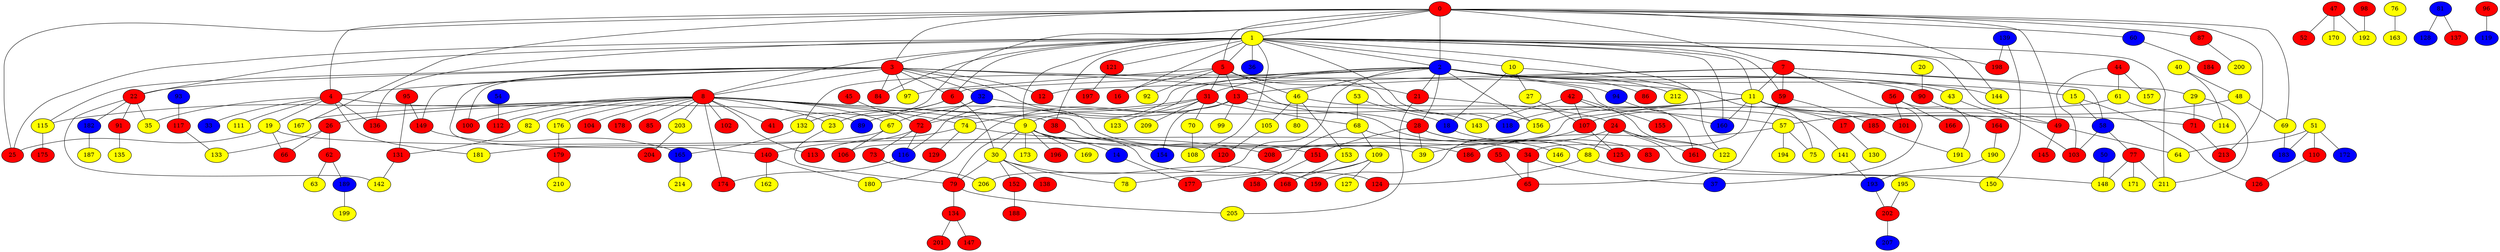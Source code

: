 graph {
0 [style = filled fillcolor = red];
1 [style = filled fillcolor = yellow];
2 [style = filled fillcolor = blue];
3 [style = filled fillcolor = red];
4 [style = filled fillcolor = red];
5 [style = filled fillcolor = red];
6 [style = filled fillcolor = red];
7 [style = filled fillcolor = red];
8 [style = filled fillcolor = red];
9 [style = filled fillcolor = yellow];
10 [style = filled fillcolor = yellow];
11 [style = filled fillcolor = yellow];
12 [style = filled fillcolor = red];
13 [style = filled fillcolor = red];
14 [style = filled fillcolor = blue];
15 [style = filled fillcolor = yellow];
16 [style = filled fillcolor = red];
17 [style = filled fillcolor = red];
18 [style = filled fillcolor = blue];
19 [style = filled fillcolor = yellow];
20 [style = filled fillcolor = yellow];
21 [style = filled fillcolor = red];
22 [style = filled fillcolor = red];
23 [style = filled fillcolor = yellow];
24 [style = filled fillcolor = red];
25 [style = filled fillcolor = red];
26 [style = filled fillcolor = red];
27 [style = filled fillcolor = yellow];
28 [style = filled fillcolor = red];
29 [style = filled fillcolor = yellow];
30 [style = filled fillcolor = yellow];
31 [style = filled fillcolor = red];
32 [style = filled fillcolor = blue];
33 [style = filled fillcolor = blue];
34 [style = filled fillcolor = red];
35 [style = filled fillcolor = yellow];
36 [style = filled fillcolor = blue];
37 [style = filled fillcolor = blue];
38 [style = filled fillcolor = red];
39 [style = filled fillcolor = yellow];
40 [style = filled fillcolor = yellow];
41 [style = filled fillcolor = red];
42 [style = filled fillcolor = red];
43 [style = filled fillcolor = yellow];
44 [style = filled fillcolor = red];
45 [style = filled fillcolor = red];
46 [style = filled fillcolor = yellow];
47 [style = filled fillcolor = red];
48 [style = filled fillcolor = yellow];
49 [style = filled fillcolor = red];
50 [style = filled fillcolor = blue];
51 [style = filled fillcolor = yellow];
52 [style = filled fillcolor = red];
53 [style = filled fillcolor = yellow];
54 [style = filled fillcolor = blue];
55 [style = filled fillcolor = red];
56 [style = filled fillcolor = red];
57 [style = filled fillcolor = yellow];
58 [style = filled fillcolor = blue];
59 [style = filled fillcolor = red];
60 [style = filled fillcolor = blue];
61 [style = filled fillcolor = yellow];
62 [style = filled fillcolor = red];
63 [style = filled fillcolor = yellow];
64 [style = filled fillcolor = yellow];
65 [style = filled fillcolor = red];
66 [style = filled fillcolor = red];
67 [style = filled fillcolor = yellow];
68 [style = filled fillcolor = yellow];
69 [style = filled fillcolor = yellow];
70 [style = filled fillcolor = yellow];
71 [style = filled fillcolor = red];
72 [style = filled fillcolor = red];
73 [style = filled fillcolor = red];
74 [style = filled fillcolor = yellow];
75 [style = filled fillcolor = yellow];
76 [style = filled fillcolor = yellow];
77 [style = filled fillcolor = red];
78 [style = filled fillcolor = yellow];
79 [style = filled fillcolor = red];
80 [style = filled fillcolor = yellow];
81 [style = filled fillcolor = blue];
82 [style = filled fillcolor = yellow];
83 [style = filled fillcolor = red];
84 [style = filled fillcolor = red];
85 [style = filled fillcolor = red];
86 [style = filled fillcolor = red];
87 [style = filled fillcolor = red];
88 [style = filled fillcolor = yellow];
89 [style = filled fillcolor = blue];
90 [style = filled fillcolor = red];
91 [style = filled fillcolor = red];
92 [style = filled fillcolor = yellow];
93 [style = filled fillcolor = blue];
94 [style = filled fillcolor = blue];
95 [style = filled fillcolor = red];
96 [style = filled fillcolor = red];
97 [style = filled fillcolor = yellow];
98 [style = filled fillcolor = red];
99 [style = filled fillcolor = yellow];
100 [style = filled fillcolor = red];
101 [style = filled fillcolor = red];
102 [style = filled fillcolor = red];
103 [style = filled fillcolor = red];
104 [style = filled fillcolor = red];
105 [style = filled fillcolor = yellow];
106 [style = filled fillcolor = red];
107 [style = filled fillcolor = red];
108 [style = filled fillcolor = yellow];
109 [style = filled fillcolor = yellow];
110 [style = filled fillcolor = red];
111 [style = filled fillcolor = yellow];
112 [style = filled fillcolor = red];
113 [style = filled fillcolor = red];
114 [style = filled fillcolor = yellow];
115 [style = filled fillcolor = yellow];
116 [style = filled fillcolor = blue];
117 [style = filled fillcolor = red];
118 [style = filled fillcolor = blue];
119 [style = filled fillcolor = blue];
120 [style = filled fillcolor = red];
121 [style = filled fillcolor = red];
122 [style = filled fillcolor = yellow];
123 [style = filled fillcolor = yellow];
124 [style = filled fillcolor = red];
125 [style = filled fillcolor = red];
126 [style = filled fillcolor = red];
127 [style = filled fillcolor = yellow];
128 [style = filled fillcolor = blue];
129 [style = filled fillcolor = red];
130 [style = filled fillcolor = yellow];
131 [style = filled fillcolor = red];
132 [style = filled fillcolor = yellow];
133 [style = filled fillcolor = yellow];
134 [style = filled fillcolor = red];
135 [style = filled fillcolor = yellow];
136 [style = filled fillcolor = red];
137 [style = filled fillcolor = red];
138 [style = filled fillcolor = red];
139 [style = filled fillcolor = blue];
140 [style = filled fillcolor = red];
141 [style = filled fillcolor = yellow];
142 [style = filled fillcolor = yellow];
143 [style = filled fillcolor = yellow];
144 [style = filled fillcolor = yellow];
145 [style = filled fillcolor = red];
146 [style = filled fillcolor = yellow];
147 [style = filled fillcolor = red];
148 [style = filled fillcolor = yellow];
149 [style = filled fillcolor = red];
150 [style = filled fillcolor = yellow];
151 [style = filled fillcolor = red];
152 [style = filled fillcolor = red];
153 [style = filled fillcolor = yellow];
154 [style = filled fillcolor = blue];
155 [style = filled fillcolor = red];
156 [style = filled fillcolor = yellow];
157 [style = filled fillcolor = yellow];
158 [style = filled fillcolor = red];
159 [style = filled fillcolor = red];
160 [style = filled fillcolor = blue];
161 [style = filled fillcolor = red];
162 [style = filled fillcolor = yellow];
163 [style = filled fillcolor = yellow];
164 [style = filled fillcolor = red];
165 [style = filled fillcolor = blue];
166 [style = filled fillcolor = red];
167 [style = filled fillcolor = yellow];
168 [style = filled fillcolor = red];
169 [style = filled fillcolor = yellow];
170 [style = filled fillcolor = yellow];
171 [style = filled fillcolor = yellow];
172 [style = filled fillcolor = blue];
173 [style = filled fillcolor = yellow];
174 [style = filled fillcolor = red];
175 [style = filled fillcolor = red];
176 [style = filled fillcolor = yellow];
177 [style = filled fillcolor = red];
178 [style = filled fillcolor = red];
179 [style = filled fillcolor = red];
180 [style = filled fillcolor = yellow];
181 [style = filled fillcolor = yellow];
182 [style = filled fillcolor = blue];
183 [style = filled fillcolor = blue];
184 [style = filled fillcolor = red];
185 [style = filled fillcolor = red];
186 [style = filled fillcolor = red];
187 [style = filled fillcolor = yellow];
188 [style = filled fillcolor = red];
189 [style = filled fillcolor = blue];
190 [style = filled fillcolor = yellow];
191 [style = filled fillcolor = yellow];
192 [style = filled fillcolor = yellow];
193 [style = filled fillcolor = blue];
194 [style = filled fillcolor = yellow];
195 [style = filled fillcolor = yellow];
196 [style = filled fillcolor = red];
197 [style = filled fillcolor = red];
198 [style = filled fillcolor = red];
199 [style = filled fillcolor = yellow];
200 [style = filled fillcolor = yellow];
201 [style = filled fillcolor = red];
202 [style = filled fillcolor = red];
203 [style = filled fillcolor = yellow];
204 [style = filled fillcolor = red];
205 [style = filled fillcolor = yellow];
206 [style = filled fillcolor = yellow];
207 [style = filled fillcolor = blue];
208 [style = filled fillcolor = red];
209 [style = filled fillcolor = yellow];
210 [style = filled fillcolor = yellow];
211 [style = filled fillcolor = yellow];
212 [style = filled fillcolor = yellow];
213 [style = filled fillcolor = red];
214 [style = filled fillcolor = yellow];
0 -- 4;
0 -- 3;
0 -- 2;
0 -- 1;
0 -- 5;
0 -- 7;
0 -- 25;
0 -- 41;
0 -- 49;
0 -- 60;
0 -- 69;
0 -- 87;
0 -- 144;
0 -- 167;
0 -- 213;
1 -- 2;
1 -- 3;
1 -- 5;
1 -- 6;
1 -- 8;
1 -- 9;
1 -- 10;
1 -- 11;
1 -- 16;
1 -- 22;
1 -- 25;
1 -- 36;
1 -- 38;
1 -- 49;
1 -- 59;
1 -- 84;
1 -- 108;
1 -- 121;
1 -- 122;
1 -- 136;
1 -- 156;
1 -- 160;
1 -- 198;
1 -- 211;
2 -- 6;
2 -- 9;
2 -- 15;
2 -- 21;
2 -- 28;
2 -- 31;
2 -- 43;
2 -- 46;
2 -- 86;
2 -- 90;
2 -- 94;
2 -- 116;
2 -- 132;
2 -- 144;
2 -- 156;
2 -- 161;
2 -- 206;
2 -- 212;
3 -- 4;
3 -- 6;
3 -- 8;
3 -- 11;
3 -- 12;
3 -- 22;
3 -- 28;
3 -- 32;
3 -- 84;
3 -- 97;
3 -- 100;
3 -- 115;
3 -- 140;
3 -- 149;
3 -- 186;
4 -- 19;
4 -- 33;
4 -- 35;
4 -- 89;
4 -- 111;
4 -- 136;
4 -- 181;
5 -- 13;
5 -- 16;
5 -- 21;
5 -- 31;
5 -- 46;
5 -- 92;
5 -- 97;
5 -- 118;
6 -- 23;
6 -- 30;
6 -- 132;
7 -- 11;
7 -- 12;
7 -- 13;
7 -- 29;
7 -- 37;
7 -- 58;
7 -- 59;
8 -- 9;
8 -- 23;
8 -- 26;
8 -- 38;
8 -- 39;
8 -- 41;
8 -- 67;
8 -- 74;
8 -- 82;
8 -- 85;
8 -- 100;
8 -- 102;
8 -- 104;
8 -- 112;
8 -- 113;
8 -- 115;
8 -- 167;
8 -- 174;
8 -- 176;
8 -- 178;
8 -- 203;
9 -- 14;
9 -- 30;
9 -- 79;
9 -- 124;
9 -- 151;
9 -- 169;
9 -- 173;
9 -- 196;
10 -- 18;
10 -- 27;
10 -- 75;
11 -- 17;
11 -- 34;
11 -- 49;
11 -- 71;
11 -- 101;
11 -- 106;
11 -- 118;
11 -- 156;
11 -- 160;
13 -- 18;
13 -- 88;
13 -- 89;
13 -- 99;
13 -- 154;
13 -- 180;
14 -- 177;
15 -- 58;
15 -- 126;
17 -- 130;
18 -- 83;
19 -- 25;
19 -- 34;
19 -- 66;
20 -- 90;
21 -- 24;
21 -- 205;
22 -- 35;
22 -- 91;
22 -- 142;
22 -- 182;
23 -- 79;
24 -- 39;
24 -- 88;
24 -- 122;
24 -- 148;
24 -- 161;
26 -- 62;
26 -- 66;
26 -- 133;
27 -- 107;
28 -- 39;
28 -- 88;
28 -- 125;
28 -- 151;
29 -- 71;
29 -- 211;
30 -- 78;
30 -- 79;
30 -- 138;
30 -- 152;
30 -- 159;
31 -- 68;
31 -- 70;
31 -- 72;
31 -- 74;
31 -- 123;
31 -- 209;
32 -- 57;
32 -- 67;
32 -- 72;
34 -- 37;
34 -- 65;
38 -- 154;
40 -- 48;
40 -- 114;
42 -- 107;
42 -- 122;
42 -- 143;
42 -- 155;
43 -- 103;
44 -- 61;
44 -- 103;
44 -- 157;
45 -- 72;
46 -- 80;
46 -- 105;
46 -- 141;
46 -- 153;
47 -- 52;
47 -- 170;
47 -- 192;
48 -- 57;
48 -- 69;
49 -- 64;
49 -- 145;
50 -- 148;
51 -- 64;
51 -- 110;
51 -- 172;
51 -- 183;
53 -- 68;
53 -- 143;
54 -- 112;
55 -- 65;
56 -- 101;
56 -- 166;
56 -- 191;
57 -- 75;
57 -- 186;
57 -- 194;
58 -- 77;
58 -- 103;
59 -- 65;
59 -- 185;
60 -- 184;
61 -- 107;
61 -- 114;
62 -- 63;
62 -- 189;
67 -- 106;
67 -- 181;
68 -- 78;
68 -- 109;
68 -- 146;
69 -- 183;
70 -- 108;
71 -- 213;
72 -- 73;
72 -- 116;
72 -- 140;
73 -- 206;
74 -- 113;
74 -- 129;
74 -- 208;
76 -- 163;
77 -- 148;
77 -- 171;
77 -- 211;
79 -- 134;
79 -- 205;
81 -- 128;
81 -- 137;
82 -- 131;
87 -- 200;
88 -- 124;
88 -- 150;
90 -- 164;
91 -- 135;
93 -- 117;
94 -- 160;
95 -- 131;
95 -- 149;
96 -- 119;
98 -- 192;
105 -- 120;
107 -- 125;
107 -- 208;
109 -- 127;
109 -- 168;
109 -- 177;
110 -- 126;
115 -- 175;
116 -- 174;
117 -- 133;
121 -- 197;
131 -- 142;
132 -- 165;
134 -- 147;
134 -- 201;
139 -- 150;
139 -- 198;
140 -- 162;
140 -- 180;
141 -- 193;
149 -- 165;
151 -- 158;
152 -- 188;
153 -- 168;
156 -- 159;
164 -- 190;
165 -- 214;
176 -- 179;
179 -- 210;
182 -- 187;
185 -- 191;
189 -- 199;
190 -- 193;
193 -- 202;
195 -- 202;
202 -- 207;
203 -- 204;
}
